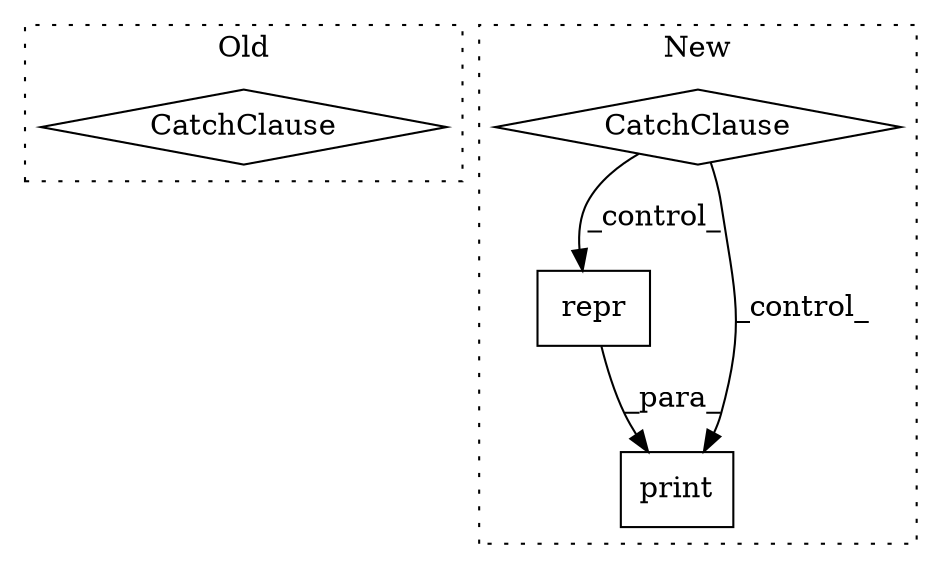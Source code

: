 digraph G {
subgraph cluster0 {
1 [label="CatchClause" a="12" s="3737,3771" l="11,2" shape="diamond"];
label = "Old";
style="dotted";
}
subgraph cluster1 {
2 [label="repr" a="32" s="2965,2973" l="5,1" shape="box"];
3 [label="CatchClause" a="12" s="2925,2949" l="11,2" shape="diamond"];
4 [label="print" a="32" s="2959,2974" l="6,1" shape="box"];
label = "New";
style="dotted";
}
2 -> 4 [label="_para_"];
3 -> 2 [label="_control_"];
3 -> 4 [label="_control_"];
}